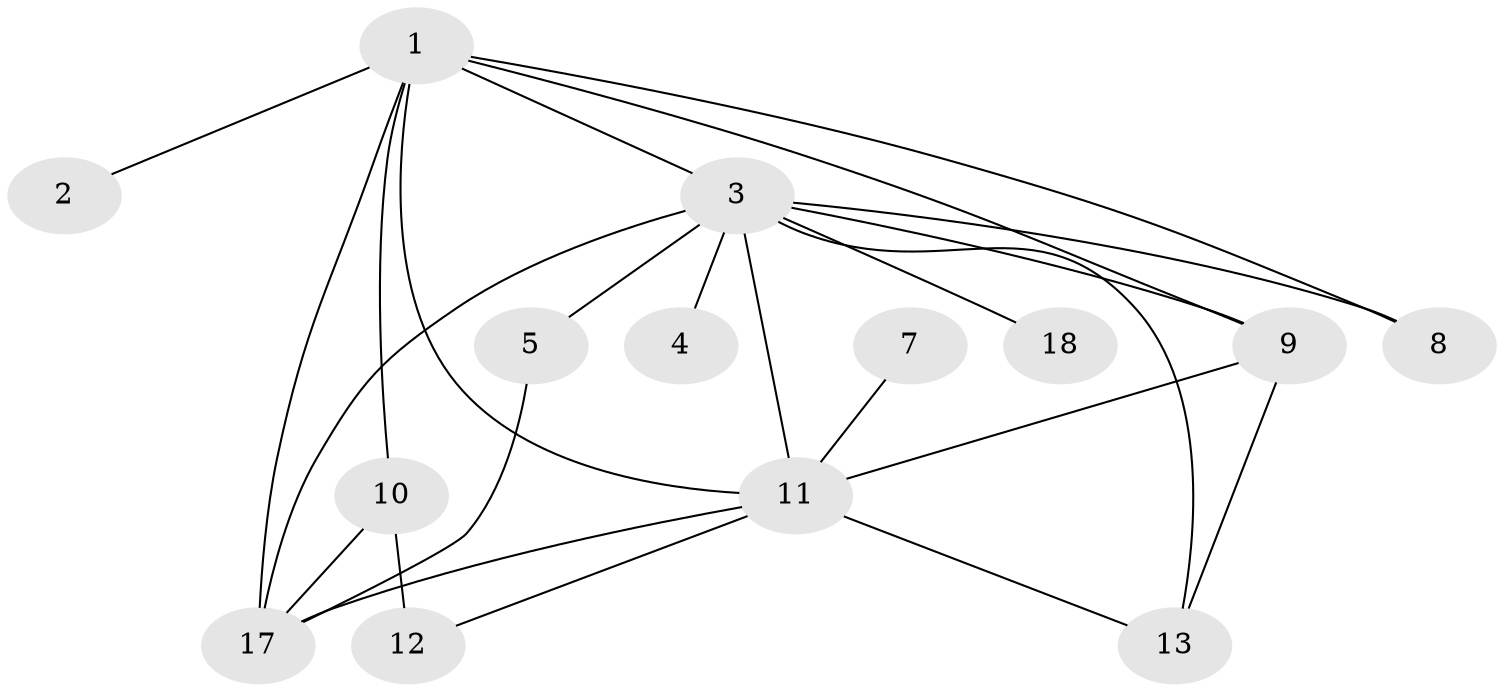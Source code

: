 // original degree distribution, {5: 0.06060606060606061, 2: 0.22727272727272727, 1: 0.19696969696969696, 4: 0.06060606060606061, 3: 0.3181818181818182, 0: 0.09090909090909091, 6: 0.045454545454545456}
// Generated by graph-tools (version 1.1) at 2025/48/03/04/25 22:48:12]
// undirected, 14 vertices, 24 edges
graph export_dot {
  node [color=gray90,style=filled];
  1;
  2;
  3;
  4;
  5;
  7;
  8;
  9;
  10;
  11;
  12;
  13;
  17;
  18;
  1 -- 2 [weight=1.0];
  1 -- 3 [weight=1.0];
  1 -- 8 [weight=1.0];
  1 -- 9 [weight=1.0];
  1 -- 10 [weight=1.0];
  1 -- 11 [weight=3.0];
  1 -- 17 [weight=2.0];
  3 -- 4 [weight=1.0];
  3 -- 5 [weight=2.0];
  3 -- 8 [weight=1.0];
  3 -- 9 [weight=1.0];
  3 -- 11 [weight=3.0];
  3 -- 13 [weight=1.0];
  3 -- 17 [weight=3.0];
  3 -- 18 [weight=1.0];
  5 -- 17 [weight=1.0];
  7 -- 11 [weight=1.0];
  9 -- 11 [weight=2.0];
  9 -- 13 [weight=1.0];
  10 -- 12 [weight=2.0];
  10 -- 17 [weight=1.0];
  11 -- 12 [weight=1.0];
  11 -- 13 [weight=1.0];
  11 -- 17 [weight=1.0];
}
